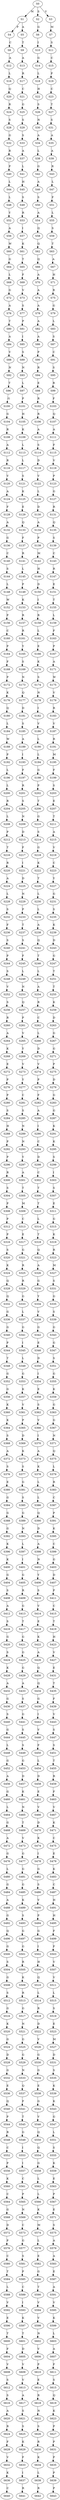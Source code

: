 strict digraph  {
	S0 -> S1 [ label = M ];
	S0 -> S2 [ label = S ];
	S0 -> S3 [ label = V ];
	S1 -> S4 [ label = P ];
	S1 -> S5 [ label = A ];
	S2 -> S6 [ label = G ];
	S3 -> S7 [ label = M ];
	S4 -> S8 [ label = C ];
	S5 -> S9 [ label = T ];
	S6 -> S10 [ label = I ];
	S7 -> S11 [ label = S ];
	S8 -> S12 [ label = A ];
	S9 -> S13 [ label = A ];
	S10 -> S14 [ label = G ];
	S11 -> S15 [ label = C ];
	S12 -> S16 [ label = L ];
	S13 -> S17 [ label = R ];
	S14 -> S18 [ label = L ];
	S15 -> S19 [ label = P ];
	S16 -> S20 [ label = Q ];
	S17 -> S21 [ label = C ];
	S18 -> S22 [ label = H ];
	S19 -> S23 [ label = C ];
	S20 -> S24 [ label = R ];
	S21 -> S25 [ label = G ];
	S22 -> S26 [ label = S ];
	S23 -> S27 [ label = T ];
	S24 -> S28 [ label = S ];
	S25 -> S29 [ label = S ];
	S26 -> S30 [ label = N ];
	S27 -> S31 [ label = S ];
	S28 -> S32 [ label = G ];
	S29 -> S33 [ label = S ];
	S30 -> S34 [ label = A ];
	S31 -> S35 [ label = A ];
	S32 -> S36 [ label = R ];
	S33 -> S37 [ label = A ];
	S34 -> S38 [ label = L ];
	S35 -> S39 [ label = A ];
	S36 -> S40 [ label = P ];
	S37 -> S41 [ label = L ];
	S38 -> S42 [ label = G ];
	S39 -> S43 [ label = R ];
	S40 -> S44 [ label = L ];
	S41 -> S45 [ label = H ];
	S42 -> S46 [ label = A ];
	S43 -> S47 [ label = L ];
	S44 -> S48 [ label = L ];
	S45 -> S49 [ label = S ];
	S46 -> S50 [ label = S ];
	S47 -> S51 [ label = F ];
	S48 -> S52 [ label = Y ];
	S49 -> S53 [ label = R ];
	S50 -> S54 [ label = A ];
	S51 -> S55 [ label = L ];
	S52 -> S56 [ label = A ];
	S53 -> S57 [ label = I ];
	S54 -> S58 [ label = Q ];
	S55 -> S59 [ label = S ];
	S56 -> S60 [ label = W ];
	S57 -> S61 [ label = K ];
	S58 -> S62 [ label = Q ];
	S59 -> S63 [ label = T ];
	S60 -> S64 [ label = G ];
	S61 -> S65 [ label = T ];
	S62 -> S66 [ label = Q ];
	S63 -> S67 [ label = A ];
	S64 -> S68 [ label = L ];
	S65 -> S69 [ label = F ];
	S66 -> S70 [ label = A ];
	S67 -> S71 [ label = H ];
	S68 -> S72 [ label = G ];
	S69 -> S73 [ label = V ];
	S70 -> S74 [ label = A ];
	S71 -> S75 [ label = R ];
	S72 -> S76 [ label = A ];
	S73 -> S77 [ label = S ];
	S74 -> S78 [ label = A ];
	S75 -> S79 [ label = G ];
	S76 -> S80 [ label = T ];
	S77 -> S81 [ label = P ];
	S78 -> S82 [ label = A ];
	S79 -> S83 [ label = L ];
	S80 -> S84 [ label = A ];
	S81 -> S85 [ label = I ];
	S82 -> S86 [ label = A ];
	S83 -> S87 [ label = S ];
	S84 -> S88 [ label = V ];
	S85 -> S89 [ label = S ];
	S86 -> S90 [ label = P ];
	S87 -> S91 [ label = C ];
	S88 -> S92 [ label = N ];
	S89 -> S93 [ label = N ];
	S90 -> S94 [ label = R ];
	S91 -> S95 [ label = S ];
	S92 -> S96 [ label = T ];
	S93 -> S97 [ label = L ];
	S94 -> S98 [ label = E ];
	S95 -> S99 [ label = R ];
	S96 -> S100 [ label = G ];
	S97 -> S101 [ label = P ];
	S98 -> S102 [ label = R ];
	S99 -> S103 [ label = F ];
	S100 -> S104 [ label = G ];
	S101 -> S105 [ label = H ];
	S102 -> S106 [ label = R ];
	S103 -> S107 [ label = Q ];
	S104 -> S108 [ label = R ];
	S105 -> S109 [ label = K ];
	S106 -> S110 [ label = A ];
	S107 -> S111 [ label = A ];
	S108 -> S112 [ label = A ];
	S109 -> S113 [ label = L ];
	S110 -> S114 [ label = S ];
	S111 -> S115 [ label = F ];
	S112 -> S116 [ label = R ];
	S113 -> S117 [ label = L ];
	S114 -> S118 [ label = D ];
	S115 -> S119 [ label = V ];
	S116 -> S120 [ label = V ];
	S117 -> S121 [ label = S ];
	S118 -> S122 [ label = V ];
	S119 -> S123 [ label = P ];
	S120 -> S124 [ label = A ];
	S121 -> S125 [ label = K ];
	S122 -> S126 [ label = L ];
	S123 -> S127 [ label = G ];
	S124 -> S128 [ label = F ];
	S125 -> S129 [ label = E ];
	S126 -> S130 [ label = D ];
	S127 -> S131 [ label = R ];
	S128 -> S132 [ label = A ];
	S129 -> S133 [ label = Q ];
	S130 -> S134 [ label = A ];
	S131 -> S135 [ label = Q ];
	S132 -> S136 [ label = G ];
	S133 -> S137 [ label = F ];
	S134 -> S138 [ label = P ];
	S135 -> S139 [ label = S ];
	S136 -> S140 [ label = C ];
	S137 -> S141 [ label = R ];
	S138 -> S142 [ label = M ];
	S139 -> S143 [ label = C ];
	S140 -> S144 [ label = S ];
	S141 -> S145 [ label = L ];
	S142 -> S146 [ label = H ];
	S143 -> S147 [ label = R ];
	S144 -> S148 [ label = L ];
	S145 -> S149 [ label = P ];
	S146 -> S150 [ label = D ];
	S147 -> S151 [ label = E ];
	S148 -> S152 [ label = W ];
	S149 -> S153 [ label = K ];
	S150 -> S154 [ label = I ];
	S151 -> S155 [ label = T ];
	S152 -> S156 [ label = P ];
	S153 -> S157 [ label = R ];
	S154 -> S158 [ label = R ];
	S155 -> S159 [ label = L ];
	S156 -> S160 [ label = C ];
	S157 -> S161 [ label = R ];
	S158 -> S162 [ label = L ];
	S159 -> S163 [ label = F ];
	S160 -> S164 [ label = P ];
	S161 -> S165 [ label = Y ];
	S162 -> S166 [ label = E ];
	S163 -> S167 [ label = P ];
	S164 -> S168 [ label = F ];
	S165 -> S169 [ label = S ];
	S166 -> S170 [ label = K ];
	S167 -> S171 [ label = A ];
	S168 -> S172 [ label = P ];
	S169 -> S173 [ label = N ];
	S170 -> S174 [ label = S ];
	S171 -> S175 [ label = W ];
	S172 -> S176 [ label = K ];
	S173 -> S177 [ label = Q ];
	S174 -> S178 [ label = N ];
	S175 -> S179 [ label = V ];
	S176 -> S180 [ label = Q ];
	S177 -> S181 [ label = D ];
	S178 -> S182 [ label = I ];
	S179 -> S183 [ label = R ];
	S180 -> S184 [ label = L ];
	S181 -> S185 [ label = S ];
	S182 -> S186 [ label = V ];
	S183 -> S187 [ label = V ];
	S184 -> S188 [ label = W ];
	S185 -> S189 [ label = A ];
	S186 -> S190 [ label = L ];
	S187 -> S191 [ label = R ];
	S188 -> S192 [ label = P ];
	S189 -> S193 [ label = I ];
	S190 -> S194 [ label = L ];
	S191 -> S195 [ label = M ];
	S192 -> S196 [ label = L ];
	S193 -> S197 [ label = F ];
	S194 -> S198 [ label = G ];
	S195 -> S199 [ label = F ];
	S196 -> S200 [ label = L ];
	S197 -> S201 [ label = R ];
	S198 -> S202 [ label = P ];
	S199 -> S203 [ label = S ];
	S200 -> S204 [ label = R ];
	S201 -> S205 [ label = S ];
	S202 -> S206 [ label = T ];
	S203 -> S207 [ label = E ];
	S204 -> S208 [ label = L ];
	S205 -> S209 [ label = N ];
	S206 -> S210 [ label = G ];
	S207 -> S211 [ label = T ];
	S208 -> S212 [ label = P ];
	S209 -> S213 [ label = D ];
	S210 -> S214 [ label = S ];
	S211 -> S215 [ label = A ];
	S212 -> S216 [ label = T ];
	S213 -> S217 [ label = F ];
	S214 -> S218 [ label = G ];
	S215 -> S219 [ label = V ];
	S216 -> S220 [ label = R ];
	S217 -> S221 [ label = I ];
	S218 -> S222 [ label = K ];
	S219 -> S223 [ label = C ];
	S220 -> S224 [ label = A ];
	S221 -> S225 [ label = D ];
	S222 -> S226 [ label = T ];
	S223 -> S227 [ label = Y ];
	S224 -> S228 [ label = L ];
	S225 -> S229 [ label = N ];
	S226 -> S230 [ label = L ];
	S227 -> S231 [ label = G ];
	S228 -> S232 [ label = S ];
	S229 -> S233 [ label = P ];
	S230 -> S234 [ label = L ];
	S231 -> S235 [ label = S ];
	S232 -> S236 [ label = F ];
	S233 -> S237 [ label = T ];
	S234 -> S238 [ label = A ];
	S235 -> S239 [ label = K ];
	S236 -> S240 [ label = S ];
	S237 -> S241 [ label = S ];
	S238 -> S242 [ label = Q ];
	S239 -> S243 [ label = D ];
	S240 -> S244 [ label = P ];
	S241 -> S245 [ label = F ];
	S242 -> S246 [ label = T ];
	S243 -> S247 [ label = G ];
	S244 -> S248 [ label = S ];
	S245 -> S249 [ label = L ];
	S246 -> S250 [ label = L ];
	S247 -> S251 [ label = T ];
	S248 -> S252 [ label = V ];
	S249 -> S253 [ label = N ];
	S250 -> S254 [ label = A ];
	S251 -> S255 [ label = T ];
	S252 -> S256 [ label = S ];
	S253 -> S257 [ label = Q ];
	S254 -> S258 [ label = R ];
	S255 -> S259 [ label = K ];
	S256 -> S260 [ label = R ];
	S257 -> S261 [ label = P ];
	S258 -> S262 [ label = C ];
	S259 -> S263 [ label = D ];
	S260 -> S264 [ label = A ];
	S261 -> S265 [ label = V ];
	S262 -> S266 [ label = L ];
	S263 -> S267 [ label = G ];
	S264 -> S268 [ label = K ];
	S265 -> S269 [ label = Y ];
	S266 -> S270 [ label = D ];
	S267 -> S271 [ label = G ];
	S268 -> S272 [ label = E ];
	S269 -> S273 [ label = V ];
	S270 -> S274 [ label = V ];
	S271 -> S275 [ label = P ];
	S272 -> S276 [ label = P ];
	S273 -> S277 [ label = Y ];
	S274 -> S278 [ label = P ];
	S275 -> S279 [ label = D ];
	S276 -> S280 [ label = P ];
	S277 -> S281 [ label = C ];
	S278 -> S282 [ label = F ];
	S279 -> S283 [ label = G ];
	S280 -> S284 [ label = S ];
	S281 -> S285 [ label = S ];
	S282 -> S286 [ label = A ];
	S283 -> S287 [ label = G ];
	S284 -> S288 [ label = H ];
	S285 -> S289 [ label = N ];
	S286 -> S290 [ label = I ];
	S287 -> S291 [ label = K ];
	S288 -> S292 [ label = P ];
	S289 -> S293 [ label = N ];
	S290 -> S294 [ label = C ];
	S291 -> S295 [ label = K ];
	S292 -> S296 [ label = P ];
	S293 -> S297 [ label = Y ];
	S294 -> S298 [ label = D ];
	S295 -> S299 [ label = S ];
	S296 -> S300 [ label = R ];
	S297 -> S301 [ label = A ];
	S298 -> S302 [ label = C ];
	S299 -> S303 [ label = I ];
	S300 -> S304 [ label = S ];
	S301 -> S305 [ label = T ];
	S302 -> S306 [ label = T ];
	S303 -> S307 [ label = S ];
	S304 -> S308 [ label = P ];
	S305 -> S309 [ label = M ];
	S306 -> S310 [ label = T ];
	S307 -> S311 [ label = E ];
	S308 -> S312 [ label = P ];
	S309 -> S313 [ label = C ];
	S310 -> S314 [ label = L ];
	S311 -> S315 [ label = G ];
	S312 -> S316 [ label = P ];
	S313 -> S317 [ label = E ];
	S314 -> S318 [ label = T ];
	S315 -> S319 [ label = K ];
	S316 -> S320 [ label = S ];
	S317 -> S321 [ label = G ];
	S318 -> S322 [ label = Q ];
	S319 -> S323 [ label = R ];
	S320 -> S324 [ label = K ];
	S321 -> S325 [ label = R ];
	S322 -> S326 [ label = A ];
	S323 -> S327 [ label = M ];
	S324 -> S328 [ label = Q ];
	S325 -> S329 [ label = R ];
	S326 -> S330 [ label = G ];
	S327 -> S331 [ label = S ];
	S328 -> S332 [ label = Q ];
	S329 -> S333 [ label = G ];
	S330 -> S334 [ label = Y ];
	S331 -> S335 [ label = G ];
	S332 -> S336 [ label = G ];
	S333 -> S337 [ label = L ];
	S334 -> S338 [ label = V ];
	S335 -> S339 [ label = S ];
	S336 -> S340 [ label = G ];
	S337 -> S341 [ label = G ];
	S338 -> S342 [ label = G ];
	S339 -> S343 [ label = G ];
	S340 -> S344 [ label = P ];
	S341 -> S345 [ label = I ];
	S342 -> S346 [ label = E ];
	S343 -> S347 [ label = G ];
	S344 -> S348 [ label = T ];
	S345 -> S349 [ label = L ];
	S346 -> S350 [ label = D ];
	S347 -> S351 [ label = S ];
	S348 -> S352 [ label = G ];
	S349 -> S353 [ label = G ];
	S350 -> S354 [ label = I ];
	S351 -> S355 [ label = G ];
	S352 -> S356 [ label = G ];
	S353 -> S357 [ label = K ];
	S354 -> S358 [ label = E ];
	S355 -> S359 [ label = K ];
	S356 -> S360 [ label = K ];
	S357 -> S361 [ label = V ];
	S358 -> S362 [ label = S ];
	S359 -> S363 [ label = G ];
	S360 -> S364 [ label = K ];
	S361 -> S365 [ label = P ];
	S362 -> S366 [ label = V ];
	S363 -> S367 [ label = G ];
	S364 -> S368 [ label = S ];
	S365 -> S369 [ label = D ];
	S366 -> S370 [ label = I ];
	S367 -> S371 [ label = N ];
	S368 -> S372 [ label = A ];
	S369 -> S373 [ label = K ];
	S370 -> S374 [ label = A ];
	S371 -> S375 [ label = Q ];
	S372 -> S376 [ label = S ];
	S373 -> S377 [ label = S ];
	S374 -> S378 [ label = K ];
	S375 -> S379 [ label = L ];
	S376 -> S380 [ label = E ];
	S377 -> S381 [ label = G ];
	S378 -> S382 [ label = L ];
	S379 -> S383 [ label = R ];
	S380 -> S384 [ label = G ];
	S381 -> S385 [ label = S ];
	S382 -> S386 [ label = L ];
	S383 -> S387 [ label = C ];
	S384 -> S388 [ label = G ];
	S385 -> S389 [ label = G ];
	S386 -> S390 [ label = Q ];
	S387 -> S391 [ label = P ];
	S388 -> S392 [ label = G ];
	S389 -> S393 [ label = N ];
	S390 -> S394 [ label = D ];
	S391 -> S395 [ label = K ];
	S392 -> S396 [ label = K ];
	S393 -> S397 [ label = L ];
	S394 -> S398 [ label = A ];
	S395 -> S399 [ label = C ];
	S396 -> S400 [ label = K ];
	S397 -> S401 [ label = I ];
	S398 -> S402 [ label = N ];
	S399 -> S403 [ label = G ];
	S400 -> S404 [ label = G ];
	S401 -> S405 [ label = G ];
	S402 -> S406 [ label = Y ];
	S403 -> S407 [ label = D ];
	S404 -> S408 [ label = S ];
	S405 -> S409 [ label = R ];
	S406 -> S410 [ label = S ];
	S407 -> S411 [ label = P ];
	S408 -> S412 [ label = A ];
	S409 -> S413 [ label = G ];
	S410 -> S414 [ label = V ];
	S411 -> S415 [ label = C ];
	S412 -> S416 [ label = S ];
	S413 -> S417 [ label = T ];
	S414 -> S418 [ label = E ];
	S415 -> S419 [ label = T ];
	S416 -> S420 [ label = G ];
	S417 -> S421 [ label = G ];
	S418 -> S422 [ label = K ];
	S419 -> S423 [ label = H ];
	S420 -> S424 [ label = S ];
	S421 -> S425 [ label = G ];
	S422 -> S426 [ label = A ];
	S423 -> S427 [ label = V ];
	S424 -> S428 [ label = K ];
	S425 -> S429 [ label = G ];
	S426 -> S430 [ label = Q ];
	S427 -> S431 [ label = E ];
	S428 -> S432 [ label = A ];
	S429 -> S433 [ label = A ];
	S430 -> S434 [ label = Q ];
	S431 -> S435 [ label = T ];
	S432 -> S436 [ label = G ];
	S433 -> S437 [ label = S ];
	S434 -> S438 [ label = G ];
	S435 -> S439 [ label = F ];
	S436 -> S440 [ label = S ];
	S437 -> S441 [ label = G ];
	S438 -> S442 [ label = I ];
	S439 -> S443 [ label = V ];
	S440 -> S444 [ label = G ];
	S441 -> S445 [ label = S ];
	S442 -> S446 [ label = V ];
	S443 -> S447 [ label = S ];
	S444 -> S448 [ label = L ];
	S445 -> S449 [ label = S ];
	S446 -> S450 [ label = F ];
	S447 -> S451 [ label = S ];
	S448 -> S452 [ label = G ];
	S449 -> S453 [ label = G ];
	S450 -> S454 [ label = L ];
	S451 -> S455 [ label = T ];
	S452 -> S456 [ label = A ];
	S453 -> S457 [ label = D ];
	S454 -> S458 [ label = D ];
	S455 -> S459 [ label = R ];
	S456 -> S460 [ label = G ];
	S457 -> S461 [ label = K ];
	S458 -> S462 [ label = E ];
	S459 -> S463 [ label = F ];
	S460 -> S464 [ label = L ];
	S461 -> S465 [ label = N ];
	S462 -> S466 [ label = V ];
	S463 -> S467 [ label = V ];
	S464 -> S468 [ label = G ];
	S465 -> S469 [ label = T ];
	S466 -> S470 [ label = D ];
	S467 -> S471 [ label = K ];
	S468 -> S472 [ label = A ];
	S469 -> S473 [ label = V ];
	S470 -> S474 [ label = K ];
	S471 -> S475 [ label = C ];
	S472 -> S476 [ label = G ];
	S473 -> S477 [ label = G ];
	S474 -> S478 [ label = I ];
	S475 -> S479 [ label = E ];
	S476 -> S480 [ label = L ];
	S477 -> S481 [ label = G ];
	S478 -> S482 [ label = G ];
	S479 -> S483 [ label = K ];
	S480 -> S484 [ label = G ];
	S481 -> S485 [ label = G ];
	S482 -> S486 [ label = S ];
	S483 -> S487 [ label = C ];
	S484 -> S488 [ label = A ];
	S485 -> S489 [ label = K ];
	S486 -> S490 [ label = V ];
	S487 -> S491 [ label = H ];
	S488 -> S492 [ label = G ];
	S489 -> S493 [ label = S ];
	S490 -> S494 [ label = P ];
	S491 -> S495 [ label = H ];
	S492 -> S496 [ label = Q ];
	S493 -> S497 [ label = G ];
	S494 -> S498 [ label = G ];
	S495 -> S499 [ label = F ];
	S496 -> S500 [ label = G ];
	S497 -> S501 [ label = G ];
	S498 -> S502 [ label = I ];
	S499 -> S503 [ label = F ];
	S500 -> S504 [ label = S ];
	S501 -> S505 [ label = R ];
	S502 -> S506 [ label = H ];
	S503 -> S507 [ label = V ];
	S504 -> S508 [ label = G ];
	S505 -> S509 [ label = K ];
	S506 -> S510 [ label = Q ];
	S507 -> S511 [ label = V ];
	S508 -> S512 [ label = S ];
	S509 -> S513 [ label = R ];
	S510 -> S514 [ label = L ];
	S511 -> S515 [ label = L ];
	S512 -> S516 [ label = G ];
	S513 -> S517 [ label = G ];
	S514 -> S518 [ label = R ];
	S515 -> S519 [ label = S ];
	S516 -> S520 [ label = K ];
	S517 -> S521 [ label = N ];
	S518 -> S522 [ label = D ];
	S519 -> S523 [ label = E ];
	S520 -> S524 [ label = G ];
	S521 -> S525 [ label = G ];
	S522 -> S526 [ label = V ];
	S523 -> S527 [ label = M ];
	S524 -> S528 [ label = D ];
	S525 -> S529 [ label = G ];
	S526 -> S530 [ label = G ];
	S527 -> S531 [ label = D ];
	S528 -> S532 [ label = G ];
	S529 -> S533 [ label = N ];
	S530 -> S534 [ label = G ];
	S531 -> S535 [ label = S ];
	S532 -> S536 [ label = E ];
	S533 -> S537 [ label = Q ];
	S534 -> S538 [ label = E ];
	S535 -> S539 [ label = K ];
	S536 -> S540 [ label = Q ];
	S537 -> S541 [ label = F ];
	S538 -> S542 [ label = G ];
	S539 -> S543 [ label = K ];
	S540 -> S544 [ label = P ];
	S541 -> S545 [ label = T ];
	S542 -> S546 [ label = V ];
	S543 -> S547 [ label = G ];
	S544 -> S548 [ label = R ];
	S545 -> S549 [ label = G ];
	S546 -> S550 [ label = Q ];
	S547 -> S551 [ label = L ];
	S548 -> S552 [ label = C ];
	S549 -> S553 [ label = I ];
	S550 -> S554 [ label = Q ];
	S551 -> S555 [ label = S ];
	S552 -> S556 [ label = P ];
	S553 -> S557 [ label = I ];
	S554 -> S558 [ label = G ];
	S555 -> S559 [ label = K ];
	S556 -> S560 [ label = K ];
	S557 -> S561 [ label = C ];
	S558 -> S562 [ label = L ];
	S559 -> S563 [ label = E ];
	S560 -> S564 [ label = C ];
	S561 -> S565 [ label = P ];
	S562 -> S566 [ label = L ];
	S563 -> S567 [ label = P ];
	S564 -> S568 [ label = G ];
	S565 -> S569 [ label = N ];
	S566 -> S570 [ label = K ];
	S567 -> S571 [ label = E ];
	S568 -> S572 [ label = D ];
	S569 -> S573 [ label = C ];
	S570 -> S574 [ label = M ];
	S571 -> S575 [ label = S ];
	S572 -> S576 [ label = P ];
	S573 -> S577 [ label = G ];
	S574 -> S578 [ label = L ];
	S575 -> S579 [ label = A ];
	S576 -> S580 [ label = C ];
	S577 -> S581 [ label = S ];
	S578 -> S582 [ label = E ];
	S579 -> S583 [ label = A ];
	S580 -> S584 [ label = T ];
	S581 -> S585 [ label = P ];
	S582 -> S586 [ label = G ];
	S583 -> S587 [ label = E ];
	S584 -> S588 [ label = L ];
	S585 -> S589 [ label = C ];
	S586 -> S590 [ label = T ];
	S587 -> S591 [ label = A ];
	S588 -> S592 [ label = V ];
	S589 -> S593 [ label = I ];
	S590 -> S594 [ label = V ];
	S591 -> S595 [ label = V ];
	S592 -> S596 [ label = E ];
	S593 -> S597 [ label = K ];
	S594 -> S598 [ label = V ];
	S595 -> S599 [ label = K ];
	S596 -> S600 [ label = T ];
	S597 -> S601 [ label = T ];
	S598 -> S602 [ label = N ];
	S599 -> S603 [ label = L ];
	S600 -> S604 [ label = F ];
	S601 -> S605 [ label = D ];
	S602 -> S606 [ label = V ];
	S603 -> S607 [ label = A ];
	S604 -> S608 [ label = V ];
	S605 -> S609 [ label = V ];
	S606 -> S610 [ label = P ];
	S607 -> S611 [ label = F ];
	S608 -> S612 [ label = S ];
	S609 -> S613 [ label = V ];
	S610 -> S614 [ label = E ];
	S611 -> S615 [ label = S ];
	S612 -> S616 [ label = S ];
	S613 -> S617 [ label = A ];
	S614 -> S618 [ label = R ];
	S615 -> S619 [ label = Q ];
	S616 -> S620 [ label = A ];
	S617 -> S621 [ label = S ];
	S618 -> S622 [ label = N ];
	S619 -> S623 [ label = K ];
	S620 -> S624 [ label = R ];
	S621 -> S625 [ label = S ];
	S622 -> S626 [ label = S ];
	S623 -> S627 [ label = P ];
	S624 -> S628 [ label = F ];
	S625 -> S629 [ label = K ];
	S626 -> S630 [ label = R ];
	S627 -> S631 [ label = P ];
	S628 -> S632 [ label = V ];
	S629 -> S633 [ label = F ];
	S630 -> S634 [ label = K ];
	S631 -> S635 [ label = P ];
	S632 -> S636 [ label = K ];
	S633 -> S637 [ label = I ];
	S634 -> S638 [ label = L ];
	S635 -> S639 [ label = P ];
	S636 -> S640 [ label = C ];
	S637 -> S641 [ label = R ];
	S638 -> S642 [ label = R ];
	S639 -> S643 [ label = P ];
}
